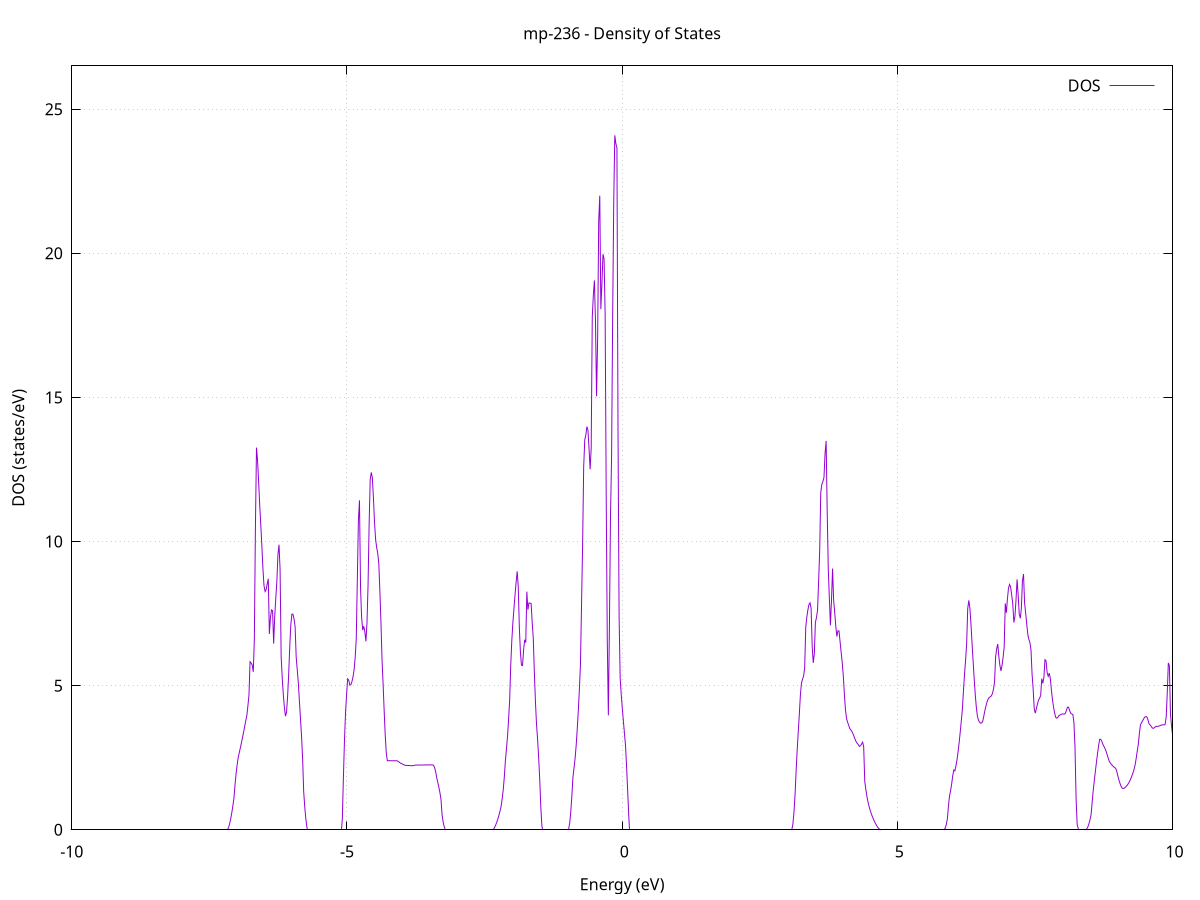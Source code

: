 set title 'mp-236 - Density of States'
set xlabel 'Energy (eV)'
set ylabel 'DOS (states/eV)'
set grid
set xrange [-10:10]
set yrange [0:26.503]
set xzeroaxis lt -1
set terminal png size 800,600
set output 'mp-236_dos_gnuplot.png'
plot '-' using 1:2 with lines title 'DOS'
-21.477600 0.000000
-21.458100 0.000000
-21.438600 0.000000
-21.419100 0.000000
-21.399600 0.000000
-21.380200 0.000000
-21.360700 0.000000
-21.341200 0.000000
-21.321700 0.000000
-21.302200 0.000000
-21.282700 0.000000
-21.263200 0.000000
-21.243700 0.000000
-21.224200 0.000000
-21.204700 0.000000
-21.185200 0.000000
-21.165700 0.000000
-21.146200 0.000000
-21.126800 0.000000
-21.107300 0.000000
-21.087800 0.000000
-21.068300 0.000000
-21.048800 0.000000
-21.029300 0.000000
-21.009800 0.000000
-20.990300 0.000000
-20.970800 0.000000
-20.951300 0.000000
-20.931800 0.000000
-20.912300 0.000000
-20.892800 0.000000
-20.873400 0.000000
-20.853900 0.000000
-20.834400 0.000000
-20.814900 0.000000
-20.795400 0.000000
-20.775900 0.000000
-20.756400 0.000000
-20.736900 0.000000
-20.717400 0.000000
-20.697900 0.000000
-20.678400 0.000000
-20.658900 0.000000
-20.639400 0.000000
-20.620000 0.000000
-20.600500 0.000000
-20.581000 0.000000
-20.561500 0.000000
-20.542000 0.000000
-20.522500 0.000000
-20.503000 0.000000
-20.483500 0.000000
-20.464000 0.000000
-20.444500 0.000000
-20.425000 0.000000
-20.405500 0.000000
-20.386100 0.000000
-20.366600 0.000000
-20.347100 0.000000
-20.327600 0.000000
-20.308100 0.000000
-20.288600 0.000000
-20.269100 0.000000
-20.249600 0.000000
-20.230100 0.000000
-20.210600 0.000000
-20.191100 0.000000
-20.171600 0.000000
-20.152100 0.000000
-20.132700 0.000000
-20.113200 0.000000
-20.093700 0.000000
-20.074200 0.000000
-20.054700 0.000000
-20.035200 0.000000
-20.015700 0.000000
-19.996200 0.000000
-19.976700 0.000000
-19.957200 0.000000
-19.937700 0.000000
-19.918200 0.000000
-19.898700 0.000000
-19.879300 0.000000
-19.859800 0.000000
-19.840300 0.000000
-19.820800 0.000000
-19.801300 0.000000
-19.781800 0.000000
-19.762300 0.000000
-19.742800 0.000000
-19.723300 0.000000
-19.703800 0.070000
-19.684300 7.954600
-19.664800 21.943300
-19.645300 33.455300
-19.625900 23.718700
-19.606400 18.297500
-19.586900 18.702100
-19.567400 23.231500
-19.547900 34.553300
-19.528400 23.690700
-19.508900 0.000000
-19.489400 0.000000
-19.469900 0.000000
-19.450400 0.000000
-19.430900 0.000000
-19.411400 0.000000
-19.391900 0.000000
-19.372500 0.000000
-19.353000 0.000000
-19.333500 0.000000
-19.314000 0.000000
-19.294500 0.000000
-19.275000 0.000000
-19.255500 0.000000
-19.236000 0.000000
-19.216500 0.000000
-19.197000 0.000000
-19.177500 0.000000
-19.158000 0.000000
-19.138500 0.000000
-19.119100 0.000000
-19.099600 0.000000
-19.080100 0.000000
-19.060600 0.000000
-19.041100 0.000000
-19.021600 0.000000
-19.002100 0.000000
-18.982600 0.000000
-18.963100 0.000000
-18.943600 0.000000
-18.924100 0.000000
-18.904600 0.000000
-18.885100 0.000000
-18.865700 0.000000
-18.846200 0.000000
-18.826700 0.000000
-18.807200 0.000000
-18.787700 0.000000
-18.768200 0.000000
-18.748700 0.000000
-18.729200 0.000000
-18.709700 0.000000
-18.690200 0.000000
-18.670700 0.000000
-18.651200 0.000000
-18.631700 0.000000
-18.612300 0.000000
-18.592800 0.000000
-18.573300 0.000000
-18.553800 0.000000
-18.534300 0.000000
-18.514800 0.000000
-18.495300 0.000000
-18.475800 0.000000
-18.456300 0.000000
-18.436800 0.000000
-18.417300 0.000000
-18.397800 0.000000
-18.378400 0.000000
-18.358900 0.000000
-18.339400 0.000000
-18.319900 0.000000
-18.300400 0.000000
-18.280900 0.000000
-18.261400 0.000000
-18.241900 0.000000
-18.222400 0.000000
-18.202900 0.000000
-18.183400 0.000000
-18.163900 0.000000
-18.144400 0.000000
-18.125000 0.000000
-18.105500 0.000000
-18.086000 0.000000
-18.066500 0.000000
-18.047000 0.000000
-18.027500 0.000000
-18.008000 0.000000
-17.988500 0.000000
-17.969000 0.000000
-17.949500 0.000000
-17.930000 0.000000
-17.910500 0.000000
-17.891000 0.000000
-17.871600 0.000000
-17.852100 0.000000
-17.832600 0.000000
-17.813100 0.000000
-17.793600 0.000000
-17.774100 0.000000
-17.754600 0.000000
-17.735100 0.000000
-17.715600 0.000000
-17.696100 0.000000
-17.676600 0.000000
-17.657100 0.000000
-17.637600 0.000000
-17.618200 0.000000
-17.598700 0.000000
-17.579200 0.000000
-17.559700 0.000000
-17.540200 0.000000
-17.520700 0.000000
-17.501200 0.000000
-17.481700 0.000000
-17.462200 0.000000
-17.442700 0.000000
-17.423200 0.000000
-17.403700 0.000000
-17.384200 0.000000
-17.364800 0.000000
-17.345300 0.000000
-17.325800 0.000000
-17.306300 0.000000
-17.286800 0.000000
-17.267300 0.000000
-17.247800 0.000000
-17.228300 0.000000
-17.208800 0.000000
-17.189300 0.000000
-17.169800 0.000000
-17.150300 0.000000
-17.130800 0.000000
-17.111400 0.000000
-17.091900 0.000000
-17.072400 0.000000
-17.052900 0.000000
-17.033400 0.000000
-17.013900 0.000000
-16.994400 0.000000
-16.974900 0.000000
-16.955400 0.000000
-16.935900 0.000000
-16.916400 0.000000
-16.896900 0.000000
-16.877400 0.000000
-16.858000 0.000000
-16.838500 0.000000
-16.819000 0.000000
-16.799500 0.000000
-16.780000 0.000000
-16.760500 0.000000
-16.741000 0.000000
-16.721500 0.000000
-16.702000 0.000000
-16.682500 0.000000
-16.663000 0.000000
-16.643500 0.000000
-16.624000 0.000000
-16.604600 0.000000
-16.585100 0.000000
-16.565600 0.000000
-16.546100 0.000000
-16.526600 0.000000
-16.507100 0.000000
-16.487600 0.000000
-16.468100 0.000000
-16.448600 0.000000
-16.429100 0.000000
-16.409600 0.000000
-16.390100 0.000000
-16.370600 0.000000
-16.351200 0.000000
-16.331700 0.000000
-16.312200 0.000000
-16.292700 0.000000
-16.273200 0.000000
-16.253700 0.000000
-16.234200 0.000000
-16.214700 0.000000
-16.195200 0.000000
-16.175700 0.000000
-16.156200 0.000000
-16.136700 0.000000
-16.117300 0.000000
-16.097800 0.000000
-16.078300 0.000000
-16.058800 0.000000
-16.039300 0.000000
-16.019800 0.000000
-16.000300 0.000000
-15.980800 0.000000
-15.961300 0.000000
-15.941800 0.000000
-15.922300 0.000000
-15.902800 0.000000
-15.883300 0.000000
-15.863900 0.000000
-15.844400 0.000000
-15.824900 0.000000
-15.805400 0.000000
-15.785900 0.000000
-15.766400 0.000000
-15.746900 0.000000
-15.727400 0.000000
-15.707900 0.000000
-15.688400 0.000000
-15.668900 0.000000
-15.649400 0.000000
-15.629900 0.000000
-15.610500 0.000000
-15.591000 0.000000
-15.571500 0.000000
-15.552000 0.000000
-15.532500 0.000000
-15.513000 0.000000
-15.493500 0.000000
-15.474000 0.000000
-15.454500 0.000000
-15.435000 0.000000
-15.415500 0.000000
-15.396000 0.000000
-15.376500 0.000000
-15.357100 0.000000
-15.337600 0.000000
-15.318100 0.000000
-15.298600 0.000000
-15.279100 0.000000
-15.259600 0.000000
-15.240100 0.000000
-15.220600 0.000000
-15.201100 0.000000
-15.181600 0.000000
-15.162100 0.000000
-15.142600 0.000000
-15.123100 0.000000
-15.103700 0.000000
-15.084200 0.000000
-15.064700 0.000000
-15.045200 0.000000
-15.025700 0.000000
-15.006200 0.000000
-14.986700 0.000000
-14.967200 0.000000
-14.947700 0.000000
-14.928200 0.000000
-14.908700 0.000000
-14.889200 0.000000
-14.869700 0.000000
-14.850300 0.000000
-14.830800 0.000000
-14.811300 0.000000
-14.791800 0.000000
-14.772300 0.000000
-14.752800 0.000000
-14.733300 0.000000
-14.713800 0.000000
-14.694300 0.000000
-14.674800 0.000000
-14.655300 0.000000
-14.635800 0.000000
-14.616300 0.000000
-14.596900 0.000000
-14.577400 0.000000
-14.557900 0.000000
-14.538400 0.000000
-14.518900 0.000000
-14.499400 0.000000
-14.479900 0.000000
-14.460400 1.976500
-14.440900 7.281000
-14.421400 11.596800
-14.401900 11.595900
-14.382400 11.595100
-14.362900 11.594300
-14.343500 10.378300
-14.324000 8.141100
-14.304500 6.183100
-14.285000 6.182800
-14.265500 6.182500
-14.246000 6.182200
-14.226500 6.181800
-14.207000 6.181500
-14.187500 6.181200
-14.168000 6.180900
-14.148500 6.290100
-14.129000 8.190800
-14.109500 10.125100
-14.090100 13.696800
-14.070600 13.689700
-14.051100 13.157300
-14.031600 9.575000
-14.012100 6.149900
-13.992600 0.581700
-13.973100 0.000000
-13.953600 0.000000
-13.934100 0.000000
-13.914600 0.000000
-13.895100 0.000000
-13.875600 0.000000
-13.856200 0.000000
-13.836700 0.000000
-13.817200 0.000000
-13.797700 0.000000
-13.778200 0.000000
-13.758700 0.000000
-13.739200 0.000000
-13.719700 0.000000
-13.700200 0.000000
-13.680700 0.000000
-13.661200 0.000000
-13.641700 0.000000
-13.622200 0.000000
-13.602800 0.000000
-13.583300 0.000000
-13.563800 0.000000
-13.544300 0.000000
-13.524800 0.000000
-13.505300 0.000000
-13.485800 0.000000
-13.466300 0.000000
-13.446800 0.000000
-13.427300 0.000000
-13.407800 0.000000
-13.388300 0.000000
-13.368800 0.000000
-13.349400 0.000000
-13.329900 0.000000
-13.310400 0.000000
-13.290900 0.000000
-13.271400 0.000000
-13.251900 0.000000
-13.232400 0.000000
-13.212900 0.000000
-13.193400 0.000000
-13.173900 0.000000
-13.154400 0.000000
-13.134900 0.000000
-13.115400 0.000000
-13.096000 0.000000
-13.076500 0.000000
-13.057000 0.000000
-13.037500 0.000000
-13.018000 0.000000
-12.998500 0.000000
-12.979000 0.000000
-12.959500 0.000000
-12.940000 0.000000
-12.920500 0.000000
-12.901000 0.000000
-12.881500 0.000000
-12.862000 0.000000
-12.842600 0.000000
-12.823100 0.000000
-12.803600 0.000000
-12.784100 0.000000
-12.764600 0.000000
-12.745100 0.000000
-12.725600 0.000000
-12.706100 0.000000
-12.686600 0.000000
-12.667100 0.000000
-12.647600 0.000000
-12.628100 0.000000
-12.608600 0.000000
-12.589200 0.000000
-12.569700 0.000000
-12.550200 0.000000
-12.530700 0.000000
-12.511200 0.000000
-12.491700 0.000000
-12.472200 0.000000
-12.452700 0.000000
-12.433200 1.960200
-12.413700 42.867200
-12.394200 30.271400
-12.374700 22.047600
-12.355200 17.609200
-12.335800 16.342500
-12.316300 16.402800
-12.296800 16.365600
-12.277300 15.547800
-12.257800 10.901000
-12.238300 8.670200
-12.218800 6.647600
-12.199300 4.532900
-12.179800 1.875300
-12.160300 0.496900
-12.140800 0.000000
-12.121300 0.000000
-12.101800 0.000000
-12.082400 0.000000
-12.062900 0.000000
-12.043400 0.000000
-12.023900 0.000000
-12.004400 0.000000
-11.984900 0.000000
-11.965400 0.000000
-11.945900 0.000000
-11.926400 0.000000
-11.906900 0.000000
-11.887400 0.000000
-11.867900 0.000000
-11.848400 0.000000
-11.829000 0.000000
-11.809500 0.000000
-11.790000 0.000000
-11.770500 0.000000
-11.751000 0.000000
-11.731500 0.000000
-11.712000 0.000000
-11.692500 0.000000
-11.673000 0.000000
-11.653500 0.000000
-11.634000 0.000000
-11.614500 0.000000
-11.595100 0.000000
-11.575600 0.000000
-11.556100 0.000000
-11.536600 0.000000
-11.517100 0.000000
-11.497600 0.000000
-11.478100 0.000000
-11.458600 0.000000
-11.439100 0.000000
-11.419600 0.000000
-11.400100 0.000000
-11.380600 0.000000
-11.361100 0.000000
-11.341700 0.000000
-11.322200 0.000000
-11.302700 0.000000
-11.283200 0.000000
-11.263700 0.000000
-11.244200 0.000000
-11.224700 0.000000
-11.205200 0.000000
-11.185700 0.000000
-11.166200 0.000000
-11.146700 0.000000
-11.127200 0.000000
-11.107700 0.000000
-11.088300 0.000000
-11.068800 0.000000
-11.049300 0.000000
-11.029800 0.000000
-11.010300 0.000000
-10.990800 0.000000
-10.971300 0.000000
-10.951800 0.000000
-10.932300 0.000000
-10.912800 0.000000
-10.893300 0.000000
-10.873800 0.000000
-10.854300 0.000000
-10.834900 0.000000
-10.815400 0.000000
-10.795900 0.000000
-10.776400 0.000000
-10.756900 0.000000
-10.737400 0.000000
-10.717900 0.000000
-10.698400 0.000000
-10.678900 0.000000
-10.659400 0.000000
-10.639900 0.000000
-10.620400 0.000000
-10.600900 0.000000
-10.581500 0.000000
-10.562000 0.000000
-10.542500 0.000000
-10.523000 0.000000
-10.503500 0.000000
-10.484000 0.000000
-10.464500 0.000000
-10.445000 0.000000
-10.425500 0.000000
-10.406000 0.000000
-10.386500 0.000000
-10.367000 0.000000
-10.347500 0.000000
-10.328100 0.000000
-10.308600 0.000000
-10.289100 0.000000
-10.269600 0.000000
-10.250100 0.000000
-10.230600 0.000000
-10.211100 0.000000
-10.191600 0.000000
-10.172100 0.000000
-10.152600 0.000000
-10.133100 0.000000
-10.113600 0.000000
-10.094100 0.000000
-10.074700 0.000000
-10.055200 0.000000
-10.035700 0.000000
-10.016200 0.000000
-9.996700 0.000000
-9.977200 0.000000
-9.957700 0.000000
-9.938200 0.000000
-9.918700 0.000000
-9.899200 0.000000
-9.879700 0.000000
-9.860200 0.000000
-9.840700 0.000000
-9.821300 0.000000
-9.801800 0.000000
-9.782300 0.000000
-9.762800 0.000000
-9.743300 0.000000
-9.723800 0.000000
-9.704300 0.000000
-9.684800 0.000000
-9.665300 0.000000
-9.645800 0.000000
-9.626300 0.000000
-9.606800 0.000000
-9.587400 0.000000
-9.567900 0.000000
-9.548400 0.000000
-9.528900 0.000000
-9.509400 0.000000
-9.489900 0.000000
-9.470400 0.000000
-9.450900 0.000000
-9.431400 0.000000
-9.411900 0.000000
-9.392400 0.000000
-9.372900 0.000000
-9.353400 0.000000
-9.334000 0.000000
-9.314500 0.000000
-9.295000 0.000000
-9.275500 0.000000
-9.256000 0.000000
-9.236500 0.000000
-9.217000 0.000000
-9.197500 0.000000
-9.178000 0.000000
-9.158500 0.000000
-9.139000 0.000000
-9.119500 0.000000
-9.100000 0.000000
-9.080600 0.000000
-9.061100 0.000000
-9.041600 0.000000
-9.022100 0.000000
-9.002600 0.000000
-8.983100 0.000000
-8.963600 0.000000
-8.944100 0.000000
-8.924600 0.000000
-8.905100 0.000000
-8.885600 0.000000
-8.866100 0.000000
-8.846600 0.000000
-8.827200 0.000000
-8.807700 0.000000
-8.788200 0.000000
-8.768700 0.000000
-8.749200 0.000000
-8.729700 0.000000
-8.710200 0.000000
-8.690700 0.000000
-8.671200 0.000000
-8.651700 0.000000
-8.632200 0.000000
-8.612700 0.000000
-8.593200 0.000000
-8.573800 0.000000
-8.554300 0.000000
-8.534800 0.000000
-8.515300 0.000000
-8.495800 0.000000
-8.476300 0.000000
-8.456800 0.000000
-8.437300 0.000000
-8.417800 0.000000
-8.398300 0.000000
-8.378800 0.000000
-8.359300 0.000000
-8.339800 0.000000
-8.320400 0.000000
-8.300900 0.000000
-8.281400 0.000000
-8.261900 0.000000
-8.242400 0.000000
-8.222900 0.000000
-8.203400 0.000000
-8.183900 0.000000
-8.164400 0.000000
-8.144900 0.000000
-8.125400 0.000000
-8.105900 0.000000
-8.086400 0.000000
-8.067000 0.000000
-8.047500 0.000000
-8.028000 0.000000
-8.008500 0.000000
-7.989000 0.000000
-7.969500 0.000000
-7.950000 0.000000
-7.930500 0.000000
-7.911000 0.000000
-7.891500 0.000000
-7.872000 0.000000
-7.852500 0.000000
-7.833000 0.000000
-7.813600 0.000000
-7.794100 0.000000
-7.774600 0.000000
-7.755100 0.000000
-7.735600 0.000000
-7.716100 0.000000
-7.696600 0.000000
-7.677100 0.000000
-7.657600 0.000000
-7.638100 0.000000
-7.618600 0.000000
-7.599100 0.000000
-7.579600 0.000000
-7.560200 0.000000
-7.540700 0.000000
-7.521200 0.000000
-7.501700 0.000000
-7.482200 0.000000
-7.462700 0.000000
-7.443200 0.000000
-7.423700 0.000000
-7.404200 0.000000
-7.384700 0.000000
-7.365200 0.000000
-7.345700 0.000000
-7.326300 0.000000
-7.306800 0.000000
-7.287300 0.000000
-7.267800 0.000000
-7.248300 0.000000
-7.228800 0.000000
-7.209300 0.000000
-7.189800 0.000000
-7.170300 0.009200
-7.150800 0.079800
-7.131300 0.216000
-7.111800 0.389700
-7.092300 0.595700
-7.072900 0.834100
-7.053400 1.104700
-7.033900 1.565600
-7.014400 1.962000
-6.994900 2.263400
-6.975400 2.511400
-6.955900 2.685600
-6.936400 2.849200
-6.916900 3.021800
-6.897400 3.205100
-6.877900 3.390300
-6.858400 3.585700
-6.838900 3.786200
-6.819500 3.962700
-6.800000 4.301300
-6.780500 4.676300
-6.761000 5.830600
-6.741500 5.784900
-6.722000 5.717600
-6.702500 5.478900
-6.683000 6.595500
-6.663500 10.475200
-6.644000 13.259500
-6.624500 12.806800
-6.605000 12.075900
-6.585500 11.260300
-6.566100 10.581300
-6.546600 9.857100
-6.527100 9.060600
-6.507600 8.474300
-6.488100 8.268000
-6.468600 8.331700
-6.449100 8.535400
-6.429600 8.706200
-6.410100 6.795400
-6.390600 7.362300
-6.371100 7.628600
-6.351600 7.600600
-6.332100 6.460900
-6.312700 7.411400
-6.293200 8.042700
-6.273700 8.634100
-6.254200 9.556900
-6.234700 9.889800
-6.215200 9.019900
-6.195700 5.986800
-6.176200 5.273600
-6.156700 4.692500
-6.137200 4.246900
-6.117700 3.940400
-6.098200 4.075300
-6.078700 4.622000
-6.059300 5.391600
-6.039800 6.340800
-6.020300 7.120000
-6.000800 7.482200
-5.981300 7.481100
-5.961800 7.317500
-5.942300 7.041500
-5.922800 5.996400
-5.903300 5.548300
-5.883800 5.104000
-5.864300 4.465600
-5.844800 3.852500
-5.825300 3.247000
-5.805900 2.466000
-5.786400 1.323300
-5.766900 0.791500
-5.747400 0.377000
-5.727900 0.084000
-5.708400 0.000000
-5.688900 0.000000
-5.669400 0.000000
-5.649900 0.000000
-5.630400 0.000000
-5.610900 0.000000
-5.591400 0.000000
-5.571900 0.000000
-5.552500 0.000000
-5.533000 0.000000
-5.513500 0.000000
-5.494000 0.000000
-5.474500 0.000000
-5.455000 0.000000
-5.435500 0.000000
-5.416000 0.000000
-5.396500 0.000000
-5.377000 0.000000
-5.357500 0.000000
-5.338000 0.000000
-5.318500 0.000000
-5.299100 0.000000
-5.279600 0.000000
-5.260100 0.000000
-5.240600 0.000000
-5.221100 0.000000
-5.201600 0.000000
-5.182100 0.000000
-5.162600 0.000000
-5.143100 0.000000
-5.123600 0.000000
-5.104100 0.000000
-5.084600 0.366000
-5.065200 1.787700
-5.045700 3.068100
-5.026200 4.062800
-5.006700 4.693900
-4.987200 5.237400
-4.967700 5.190800
-4.948200 5.020500
-4.928700 5.039500
-4.909200 5.144300
-4.889700 5.310400
-4.870200 5.551700
-4.850700 5.981100
-4.831200 6.627100
-4.811800 8.674900
-4.792300 10.727600
-4.772800 11.429200
-4.753300 8.382100
-4.733800 7.371900
-4.714300 6.931200
-4.694800 7.062600
-4.675300 6.867300
-4.655800 6.536000
-4.636300 7.185200
-4.616800 8.491400
-4.597300 10.610600
-4.577800 12.147900
-4.558400 12.399200
-4.538900 12.213600
-4.519400 11.537100
-4.499900 10.685400
-4.480400 10.087000
-4.460900 9.798700
-4.441400 9.597400
-4.421900 9.252800
-4.402400 8.284500
-4.382900 7.226600
-4.363400 5.930400
-4.343900 5.074700
-4.324400 4.138400
-4.305000 3.295200
-4.285500 2.655300
-4.266000 2.396200
-4.246500 2.396000
-4.227000 2.395700
-4.207500 2.395500
-4.188000 2.395300
-4.168500 2.395000
-4.149000 2.394800
-4.129500 2.394600
-4.110000 2.394400
-4.090500 2.393500
-4.071000 2.375200
-4.051600 2.347300
-4.032100 2.317800
-4.012600 2.299200
-3.993100 2.281300
-3.973600 2.262800
-3.954100 2.244500
-3.934600 2.232200
-3.915100 2.232900
-3.895600 2.233100
-3.876100 2.229900
-3.856600 2.227400
-3.837100 2.223800
-3.817600 2.221600
-3.798200 2.223100
-3.778700 2.234800
-3.759200 2.244000
-3.739700 2.244600
-3.720200 2.245100
-3.700700 2.245700
-3.681200 2.246200
-3.661700 2.246800
-3.642200 2.247300
-3.622700 2.247900
-3.603200 2.248400
-3.583700 2.249000
-3.564200 2.249600
-3.544800 2.250100
-3.525300 2.250700
-3.505800 2.251200
-3.486300 2.251800
-3.466800 2.252400
-3.447300 2.252900
-3.427800 2.236800
-3.408300 2.162200
-3.388800 2.017600
-3.369300 1.806000
-3.349800 1.645600
-3.330300 1.477300
-3.310800 1.287300
-3.291400 1.054500
-3.271900 0.519000
-3.252400 0.266500
-3.232900 0.101500
-3.213400 0.005800
-3.193900 0.000000
-3.174400 0.000000
-3.154900 0.000000
-3.135400 0.000000
-3.115900 0.000000
-3.096400 0.000000
-3.076900 0.000000
-3.057400 0.000000
-3.038000 0.000000
-3.018500 0.000000
-2.999000 0.000000
-2.979500 0.000000
-2.960000 0.000000
-2.940500 0.000000
-2.921000 0.000000
-2.901500 0.000000
-2.882000 0.000000
-2.862500 0.000000
-2.843000 0.000000
-2.823500 0.000000
-2.804100 0.000000
-2.784600 0.000000
-2.765100 0.000000
-2.745600 0.000000
-2.726100 0.000000
-2.706600 0.000000
-2.687100 0.000000
-2.667600 0.000000
-2.648100 0.000000
-2.628600 0.000000
-2.609100 0.000000
-2.589600 0.000000
-2.570100 0.000000
-2.550700 0.000000
-2.531200 0.000000
-2.511700 0.000000
-2.492200 0.000000
-2.472700 0.000000
-2.453200 0.000000
-2.433700 0.000000
-2.414200 0.000000
-2.394700 0.000000
-2.375200 0.000000
-2.355700 0.000000
-2.336200 0.021500
-2.316700 0.085200
-2.297300 0.167500
-2.277800 0.264400
-2.258300 0.376100
-2.238800 0.502500
-2.219300 0.643600
-2.199800 0.811100
-2.180300 1.070900
-2.160800 1.383000
-2.141300 1.823000
-2.121800 2.385700
-2.102300 2.805000
-2.082800 3.246200
-2.063300 3.832600
-2.043900 4.497400
-2.024400 5.710200
-2.004900 6.560700
-1.985400 7.184300
-1.965900 7.676800
-1.946400 8.145600
-1.926900 8.574200
-1.907400 8.965500
-1.887900 8.447600
-1.868400 7.040800
-1.848900 6.170700
-1.829400 5.713500
-1.809900 5.697400
-1.790500 6.244300
-1.771000 6.592600
-1.751500 6.494300
-1.732000 8.263300
-1.712500 7.633700
-1.693000 7.871600
-1.673500 7.857400
-1.654000 7.853500
-1.634500 7.199900
-1.615000 6.657900
-1.595500 5.472000
-1.576000 4.469100
-1.556500 3.680000
-1.537100 3.159600
-1.517600 2.534000
-1.498100 1.776500
-1.478600 0.820600
-1.459100 0.153800
-1.439600 0.000000
-1.420100 0.000000
-1.400600 0.000000
-1.381100 0.000000
-1.361600 0.000000
-1.342100 0.000000
-1.322600 0.000000
-1.303100 0.000000
-1.283700 0.000000
-1.264200 0.000000
-1.244700 0.000000
-1.225200 0.000000
-1.205700 0.000000
-1.186200 0.000000
-1.166700 0.000000
-1.147200 0.000000
-1.127700 0.000000
-1.108200 0.000000
-1.088700 0.000000
-1.069200 0.000000
-1.049700 0.000000
-1.030300 0.000000
-1.010800 0.000000
-0.991300 0.000000
-0.971800 0.000000
-0.952300 0.240300
-0.932800 0.641400
-0.913300 1.181100
-0.893800 1.828900
-0.874300 2.148500
-0.854800 2.476600
-0.835300 2.929000
-0.815800 3.494900
-0.796300 4.134100
-0.776900 4.880900
-0.757400 5.748700
-0.737900 7.801200
-0.718400 9.880900
-0.698900 12.584600
-0.679400 13.527000
-0.659900 13.695100
-0.640400 13.987400
-0.620900 13.860100
-0.601400 13.208100
-0.581900 12.505300
-0.562400 13.238900
-0.543000 17.788200
-0.523500 18.529800
-0.504000 19.062400
-0.484500 17.636900
-0.465000 15.039500
-0.445500 17.015100
-0.426000 21.111000
-0.406500 21.998400
-0.387000 18.062400
-0.367500 18.956300
-0.348000 19.969300
-0.328500 19.804000
-0.309000 17.904500
-0.289600 11.589100
-0.270100 6.579300
-0.250600 3.967700
-0.231100 7.101500
-0.211600 10.876300
-0.192100 12.920500
-0.172600 17.751600
-0.153100 21.731000
-0.133600 24.093300
-0.114100 23.810200
-0.094600 23.656400
-0.075100 13.842300
-0.055600 7.439100
-0.036200 5.274800
-0.016700 4.690200
0.002800 4.207700
0.022300 3.778300
0.041800 3.348600
0.061300 2.918700
0.080800 2.182400
0.100300 1.345100
0.119800 0.507000
0.139300 0.000000
0.158800 0.000000
0.178300 0.000000
0.197800 0.000000
0.217200 0.000000
0.236700 0.000000
0.256200 0.000000
0.275700 0.000000
0.295200 0.000000
0.314700 0.000000
0.334200 0.000000
0.353700 0.000000
0.373200 0.000000
0.392700 0.000000
0.412200 0.000000
0.431700 0.000000
0.451200 0.000000
0.470600 0.000000
0.490100 0.000000
0.509600 0.000000
0.529100 0.000000
0.548600 0.000000
0.568100 0.000000
0.587600 0.000000
0.607100 0.000000
0.626600 0.000000
0.646100 0.000000
0.665600 0.000000
0.685100 0.000000
0.704600 0.000000
0.724000 0.000000
0.743500 0.000000
0.763000 0.000000
0.782500 0.000000
0.802000 0.000000
0.821500 0.000000
0.841000 0.000000
0.860500 0.000000
0.880000 0.000000
0.899500 0.000000
0.919000 0.000000
0.938500 0.000000
0.958000 0.000000
0.977400 0.000000
0.996900 0.000000
1.016400 0.000000
1.035900 0.000000
1.055400 0.000000
1.074900 0.000000
1.094400 0.000000
1.113900 0.000000
1.133400 0.000000
1.152900 0.000000
1.172400 0.000000
1.191900 0.000000
1.211400 0.000000
1.230800 0.000000
1.250300 0.000000
1.269800 0.000000
1.289300 0.000000
1.308800 0.000000
1.328300 0.000000
1.347800 0.000000
1.367300 0.000000
1.386800 0.000000
1.406300 0.000000
1.425800 0.000000
1.445300 0.000000
1.464700 0.000000
1.484200 0.000000
1.503700 0.000000
1.523200 0.000000
1.542700 0.000000
1.562200 0.000000
1.581700 0.000000
1.601200 0.000000
1.620700 0.000000
1.640200 0.000000
1.659700 0.000000
1.679200 0.000000
1.698700 0.000000
1.718100 0.000000
1.737600 0.000000
1.757100 0.000000
1.776600 0.000000
1.796100 0.000000
1.815600 0.000000
1.835100 0.000000
1.854600 0.000000
1.874100 0.000000
1.893600 0.000000
1.913100 0.000000
1.932600 0.000000
1.952100 0.000000
1.971500 0.000000
1.991000 0.000000
2.010500 0.000000
2.030000 0.000000
2.049500 0.000000
2.069000 0.000000
2.088500 0.000000
2.108000 0.000000
2.127500 0.000000
2.147000 0.000000
2.166500 0.000000
2.186000 0.000000
2.205500 0.000000
2.224900 0.000000
2.244400 0.000000
2.263900 0.000000
2.283400 0.000000
2.302900 0.000000
2.322400 0.000000
2.341900 0.000000
2.361400 0.000000
2.380900 0.000000
2.400400 0.000000
2.419900 0.000000
2.439400 0.000000
2.458900 0.000000
2.478300 0.000000
2.497800 0.000000
2.517300 0.000000
2.536800 0.000000
2.556300 0.000000
2.575800 0.000000
2.595300 0.000000
2.614800 0.000000
2.634300 0.000000
2.653800 0.000000
2.673300 0.000000
2.692800 0.000000
2.712300 0.000000
2.731700 0.000000
2.751200 0.000000
2.770700 0.000000
2.790200 0.000000
2.809700 0.000000
2.829200 0.000000
2.848700 0.000000
2.868200 0.000000
2.887700 0.000000
2.907200 0.000000
2.926700 0.000000
2.946200 0.000000
2.965700 0.000000
2.985100 0.000000
3.004600 0.000000
3.024100 0.000000
3.043600 0.000000
3.063100 0.000000
3.082600 0.004000
3.102100 0.186900
3.121600 0.601000
3.141100 1.189600
3.160600 2.016300
3.180100 2.748900
3.199600 3.390000
3.219100 3.999400
3.238500 4.670100
3.258000 5.086200
3.277500 5.222600
3.297000 5.332600
3.316500 5.612400
3.336000 7.017100
3.355500 7.384100
3.375000 7.628300
3.394500 7.818900
3.414000 7.873000
3.433500 7.682000
3.453000 6.370500
3.472500 5.790300
3.491900 6.107100
3.511400 7.192600
3.530900 7.360000
3.550400 7.613600
3.569900 8.617800
3.589400 9.679600
3.608900 11.706900
3.628400 11.983700
3.647900 12.084600
3.667400 12.223500
3.686900 13.051300
3.706400 13.489800
3.725800 11.044300
3.745300 9.066300
3.764800 8.045900
3.784300 7.092200
3.803800 7.956500
3.823300 9.063700
3.842800 7.968000
3.862300 7.542200
3.881800 7.071200
3.901300 6.704700
3.920800 6.904800
3.940300 6.897500
3.959800 6.529700
3.979200 6.163200
3.998700 5.806400
4.018200 5.349000
4.037700 4.714000
4.057200 4.178500
4.076700 3.871900
4.096200 3.735200
4.115700 3.629200
4.135200 3.517900
4.154700 3.462400
4.174200 3.411700
4.193700 3.333400
4.213200 3.241300
4.232600 3.138600
4.252100 3.055300
4.271600 2.998900
4.291100 2.956500
4.310600 2.891200
4.330100 2.914200
4.349600 2.969800
4.369100 3.040900
4.388600 2.893700
4.408100 1.684700
4.427600 1.398700
4.447100 1.164000
4.466600 0.970000
4.486000 0.812000
4.505500 0.683100
4.525000 0.569500
4.544500 0.466900
4.564000 0.373500
4.583500 0.289400
4.603000 0.214500
4.622500 0.148700
4.642000 0.092200
4.661500 0.045400
4.681000 0.014300
4.700500 0.000700
4.720000 0.000000
4.739400 0.000000
4.758900 0.000000
4.778400 0.000000
4.797900 0.000000
4.817400 0.000000
4.836900 0.000000
4.856400 0.000000
4.875900 0.000000
4.895400 0.000000
4.914900 0.000000
4.934400 0.000000
4.953900 0.000000
4.973400 0.000000
4.992800 0.000000
5.012300 0.000000
5.031800 0.000000
5.051300 0.000000
5.070800 0.000000
5.090300 0.000000
5.109800 0.000000
5.129300 0.000000
5.148800 0.000000
5.168300 0.000000
5.187800 0.000000
5.207300 0.000000
5.226800 0.000000
5.246200 0.000000
5.265700 0.000000
5.285200 0.000000
5.304700 0.000000
5.324200 0.000000
5.343700 0.000000
5.363200 0.000000
5.382700 0.000000
5.402200 0.000000
5.421700 0.000000
5.441200 0.000000
5.460700 0.000000
5.480200 0.000000
5.499600 0.000000
5.519100 0.000000
5.538600 0.000000
5.558100 0.000000
5.577600 0.000000
5.597100 0.000000
5.616600 0.000000
5.636100 0.000000
5.655600 0.000000
5.675100 0.000000
5.694600 0.000000
5.714100 0.000000
5.733600 0.000000
5.753000 0.000000
5.772500 0.000000
5.792000 0.000000
5.811500 0.000000
5.831000 0.000000
5.850500 0.003200
5.870000 0.057800
5.889500 0.180100
5.909000 0.370100
5.928500 0.814700
5.948000 1.172900
5.967500 1.353700
5.986900 1.584400
6.006400 1.864900
6.025900 2.076600
6.045400 2.043400
6.064900 2.213500
6.084400 2.426300
6.103900 2.709700
6.123400 3.026600
6.142900 3.388500
6.162400 3.776400
6.181900 4.175800
6.201400 4.811200
6.220900 5.387000
6.240300 5.879700
6.259800 6.464300
6.279300 7.673800
6.298800 7.958600
6.318300 7.690400
6.337800 7.150400
6.357300 6.484200
6.376800 5.872400
6.396300 5.246300
6.415800 4.695600
6.435300 4.255600
6.454800 3.947300
6.474300 3.802200
6.493700 3.732500
6.513200 3.697600
6.532700 3.707000
6.552200 3.769800
6.571700 3.946500
6.591200 4.136000
6.610700 4.300300
6.630200 4.435500
6.649700 4.531500
6.669200 4.589800
6.688700 4.614800
6.708200 4.643100
6.727700 4.725300
6.747100 4.876200
6.766600 5.129000
6.786100 6.001700
6.805600 6.282400
6.825100 6.443200
6.844600 6.008500
6.864100 5.697500
6.883600 5.510900
6.903100 5.712900
6.922600 5.987200
6.942100 6.361700
6.961600 7.853000
6.981100 7.528600
7.000500 8.005000
7.020000 8.381600
7.039500 8.510800
7.059000 8.418100
7.078500 8.140700
7.098000 7.831700
7.117500 7.192400
7.137000 7.397600
7.156500 7.967000
7.176000 8.687000
7.195500 8.155700
7.215000 7.486900
7.234500 7.338900
7.253900 7.690300
7.273400 8.639000
7.292900 8.872000
7.312400 7.871300
7.331900 7.523400
7.351400 7.140100
7.370900 6.780000
7.390400 6.601200
7.409900 6.491000
7.429400 6.222400
7.448900 5.381500
7.468400 4.877300
7.487900 4.186900
7.507300 4.047300
7.526800 4.205600
7.546300 4.362200
7.565800 4.497700
7.585300 4.565500
7.604800 4.660900
7.624300 5.242900
7.643800 5.081900
7.663300 5.286100
7.682800 5.902500
7.702300 5.865100
7.721800 5.457000
7.741300 5.324800
7.760700 5.434300
7.780200 5.247000
7.799700 4.846400
7.819200 4.508200
7.838700 4.251800
7.858200 4.052900
7.877700 3.899400
7.897200 3.872800
7.916700 3.901200
7.936200 3.961600
7.955700 3.983300
7.975200 4.002000
7.994700 4.015800
8.014100 4.019500
8.033600 4.012400
8.053100 4.033600
8.072600 4.141900
8.092100 4.254400
8.111600 4.249300
8.131100 4.138000
8.150600 4.041400
8.170100 4.017600
8.189600 4.000100
8.209100 3.711800
8.228600 2.867900
8.248000 1.091000
8.267500 0.185400
8.287000 0.000000
8.306500 0.000000
8.326000 0.000000
8.345500 0.000000
8.365000 0.000000
8.384500 0.000000
8.404000 0.000000
8.423500 0.003400
8.443000 0.033700
8.462500 0.101400
8.482000 0.207100
8.501400 0.349600
8.520900 0.526600
8.540400 0.957600
8.559900 1.369900
8.579400 1.709600
8.598900 2.035500
8.618400 2.347700
8.637900 2.646100
8.657400 2.918100
8.676900 3.140800
8.696400 3.136900
8.715900 3.068400
8.735400 2.963900
8.754800 2.891000
8.774300 2.813600
8.793800 2.717600
8.813300 2.604600
8.832800 2.475500
8.852300 2.372200
8.871800 2.313700
8.891300 2.266800
8.910800 2.224100
8.930300 2.185500
8.949800 2.158500
8.969300 2.127100
8.988800 2.017700
9.008200 1.858700
9.027700 1.720300
9.047200 1.602600
9.066700 1.505600
9.086200 1.444000
9.105700 1.430100
9.125200 1.447700
9.144700 1.475600
9.164200 1.513900
9.183700 1.562400
9.203200 1.621200
9.222700 1.690500
9.242200 1.770600
9.261600 1.869800
9.281100 1.970100
9.300600 2.090100
9.320100 2.244300
9.339600 2.468900
9.359100 2.729100
9.378600 2.961700
9.398100 3.339200
9.417600 3.635900
9.437100 3.719100
9.456600 3.776400
9.476100 3.851700
9.495600 3.907300
9.515000 3.928100
9.534500 3.914800
9.554000 3.816700
9.573500 3.680900
9.593000 3.638100
9.612500 3.589200
9.632000 3.533600
9.651500 3.517600
9.671000 3.542600
9.690500 3.576400
9.710000 3.587900
9.729500 3.587600
9.749000 3.594100
9.768400 3.607700
9.787900 3.626400
9.807400 3.638900
9.826900 3.641400
9.846400 3.635500
9.865900 3.655900
9.885400 3.914100
9.904900 4.745600
9.924400 5.789600
9.943900 5.683800
9.963400 4.001600
9.982900 3.586800
10.002400 3.280800
10.021800 3.038900
10.041300 2.904600
10.060800 2.869800
10.080300 2.913900
10.099800 3.025500
10.119300 3.160100
10.138800 3.255500
10.158300 3.294300
10.177800 3.393500
10.197300 3.552100
10.216800 3.797300
10.236300 4.176300
10.255700 4.744000
10.275200 5.635300
10.294700 6.153700
10.314200 6.308400
10.333700 6.394700
10.353200 5.711700
10.372700 5.012300
10.392200 4.712900
10.411700 4.655100
10.431200 4.745300
10.450700 4.841100
10.470200 4.945000
10.489700 5.081500
10.509100 5.521300
10.528600 5.768200
10.548100 5.837800
10.567600 6.496400
10.587100 6.806900
10.606600 6.416300
10.626100 6.348200
10.645600 6.417900
10.665100 6.347600
10.684600 6.085000
10.704100 5.587500
10.723600 4.706000
10.743100 3.523500
10.762500 2.707800
10.782000 1.992500
10.801500 1.445100
10.821000 1.139800
10.840500 1.073600
10.860000 1.248500
10.879500 1.586700
10.899000 2.614600
10.918500 3.901700
10.938000 5.238300
10.957500 6.440500
10.977000 8.209800
10.996500 7.902600
11.015900 6.985900
11.035400 6.554100
11.054900 6.129900
11.074400 5.691200
11.093900 5.260900
11.113400 5.024200
11.132900 4.898500
11.152400 5.071600
11.171900 5.255800
11.191400 5.365000
11.210900 5.524900
11.230400 5.711900
11.249900 5.928800
11.269300 6.169100
11.288800 6.275000
11.308300 6.345900
11.327800 6.302900
11.347300 6.159300
11.366800 5.996400
11.386300 5.814000
11.405800 5.804800
11.425300 5.596800
11.444800 5.122700
11.464300 4.840300
11.483800 4.551500
11.503300 4.282100
11.522700 4.018300
11.542200 3.756100
11.561700 3.513400
11.581200 3.293300
11.600700 3.079900
11.620200 2.801200
11.639700 2.520600
11.659200 2.273200
11.678700 2.056000
11.698200 1.968000
11.717700 2.198100
11.737200 2.300400
11.756700 2.391200
11.776100 2.474900
11.795600 2.543700
11.815100 2.583800
11.834600 2.625100
11.854100 2.704800
11.873600 2.764200
11.893100 2.866900
11.912600 2.967600
11.932100 3.046300
11.951600 3.112400
11.971100 3.167300
11.990600 3.210200
12.010100 3.267400
12.029500 3.416000
12.049000 3.599600
12.068500 3.802800
12.088000 4.024800
12.107500 4.264100
12.127000 4.510800
12.146500 4.741800
12.166000 4.958300
12.185500 5.187500
12.205000 5.437100
12.224500 5.928900
12.244000 6.135600
12.263500 5.995200
12.282900 5.815200
12.302400 5.630900
12.321900 5.455600
12.341400 5.254400
12.360900 5.047800
12.380400 4.822500
12.399900 4.646600
12.419400 4.550000
12.438900 4.482200
12.458400 4.443000
12.477900 4.440500
12.497400 4.471900
12.516800 4.530600
12.536300 4.620100
12.555800 4.663600
12.575300 4.667100
12.594800 4.713800
12.614300 4.747200
12.633800 4.712500
12.653300 5.096200
12.672800 9.673400
12.692300 8.898600
12.711800 7.433400
12.731300 6.256900
12.750800 4.693500
12.770200 4.189400
12.789700 3.986200
12.809200 3.930100
12.828700 4.000400
12.848200 4.303800
12.867700 4.519200
12.887200 4.802300
12.906700 5.143000
12.926200 5.510800
12.945700 5.851000
12.965200 6.213000
12.984700 6.626800
13.004200 7.113700
13.023600 7.793000
13.043100 8.419000
13.062600 9.112400
13.082100 10.152200
13.101600 10.834600
13.121100 10.756700
13.140600 9.813500
13.160100 8.678700
13.179600 7.647400
13.199100 6.122600
13.218600 4.890400
13.238100 4.344100
13.257600 3.833400
13.277000 3.680800
13.296500 3.677500
13.316000 3.746700
13.335500 3.856800
13.355000 4.444000
13.374500 4.431900
13.394000 4.191800
13.413500 3.774800
13.433000 3.733900
13.452500 3.828500
13.472000 3.968800
13.491500 4.061500
13.511000 4.021700
13.530400 4.136300
13.549900 4.269600
13.569400 4.481100
13.588900 4.742600
13.608400 5.093000
13.627900 5.522700
13.647400 5.958200
13.666900 6.357700
13.686400 6.642800
13.705900 7.020200
13.725400 7.685200
13.744900 8.548000
13.764400 8.889600
13.783800 8.039500
13.803300 7.700500
13.822800 7.579400
13.842300 7.379900
13.861800 7.166300
13.881300 6.948900
13.900800 6.704400
13.920300 6.436100
13.939800 6.402900
13.959300 6.286600
13.978800 6.055800
13.998300 5.737700
14.017800 5.494300
14.037200 5.410900
14.056700 5.401100
14.076200 5.724200
14.095700 5.602400
14.115200 5.122500
14.134700 4.381300
14.154200 3.500900
14.173700 2.914800
14.193200 2.806300
14.212700 2.899400
14.232200 3.055600
14.251700 3.506100
14.271200 3.713400
14.290600 3.992700
14.310100 4.470400
14.329600 4.758800
14.349100 4.873200
14.368600 4.893200
14.388100 4.920800
14.407600 4.948000
14.427100 5.000900
14.446600 5.377700
14.466100 5.702300
14.485600 6.111900
14.505100 6.579200
14.524600 7.252700
14.544000 7.911800
14.563500 8.323200
14.583000 8.602300
14.602500 8.463600
14.622000 8.284400
14.641500 8.082000
14.661000 7.566800
14.680500 7.179300
14.700000 6.853000
14.719500 6.597900
14.739000 6.706700
14.758500 7.573700
14.777900 7.090300
14.797400 5.698600
14.816900 4.394700
14.836400 3.489700
14.855900 3.471200
14.875400 3.532000
14.894900 3.583500
14.914400 3.670900
14.933900 3.796000
14.953400 3.952800
14.972900 4.127500
14.992400 4.350900
15.011900 4.671100
15.031300 5.125100
15.050800 5.296800
15.070300 5.435900
15.089800 5.547000
15.109300 5.707900
15.128800 6.366100
15.148300 6.521500
15.167800 6.773100
15.187300 7.103000
15.206800 6.751700
15.226300 6.749000
15.245800 6.453300
15.265300 5.973000
15.284700 5.416700
15.304200 4.798100
15.323700 4.117300
15.343200 3.473100
15.362700 3.039100
15.382200 2.674900
15.401700 2.347100
15.421200 2.061000
15.440700 1.822500
15.460200 1.627300
15.479700 1.444700
15.499200 1.267600
15.518700 1.292000
15.538100 1.286900
15.557600 1.209300
15.577100 0.909600
15.596600 0.668600
15.616100 0.465200
15.635600 0.300000
15.655100 0.173500
15.674600 0.085500
15.694100 0.035700
15.713600 0.009700
15.733100 0.000100
15.752600 0.000000
15.772100 0.000000
15.791500 0.000000
15.811000 0.000000
15.830500 0.000000
15.850000 0.000000
15.869500 0.000000
15.889000 0.000000
15.908500 0.000000
15.928000 0.000000
15.947500 0.000000
15.967000 0.000000
15.986500 0.000000
16.006000 0.000000
16.025500 0.000000
16.044900 0.000000
16.064400 0.000000
16.083900 0.000000
16.103400 0.000000
16.122900 0.000000
16.142400 0.000000
16.161900 0.000000
16.181400 0.000000
16.200900 0.000000
16.220400 0.000000
16.239900 0.000000
16.259400 0.000000
16.278900 0.000000
16.298300 0.000000
16.317800 0.000000
16.337300 0.000000
16.356800 0.000000
16.376300 0.000000
16.395800 0.000000
16.415300 0.000000
16.434800 0.000000
16.454300 0.000000
16.473800 0.000000
16.493300 0.000000
16.512800 0.000000
16.532300 0.000000
16.551700 0.000000
16.571200 0.000000
16.590700 0.000000
16.610200 0.000000
16.629700 0.000000
16.649200 0.000000
16.668700 0.000000
16.688200 0.000000
16.707700 0.000000
16.727200 0.000000
16.746700 0.000000
16.766200 0.000000
16.785700 0.000000
16.805100 0.000000
16.824600 0.000000
16.844100 0.000000
16.863600 0.000000
16.883100 0.000000
16.902600 0.000000
16.922100 0.000000
16.941600 0.000000
16.961100 0.000000
16.980600 0.000000
17.000100 0.000000
17.019600 0.000000
17.039000 0.000000
17.058500 0.000000
17.078000 0.000000
17.097500 0.000000
17.117000 0.000000
17.136500 0.000000
17.156000 0.000000
17.175500 0.000000
17.195000 0.000000
17.214500 0.000000
17.234000 0.000000
17.253500 0.000000
17.273000 0.000000
17.292400 0.000000
17.311900 0.000000
17.331400 0.000000
17.350900 0.000000
17.370400 0.000000
17.389900 0.000000
17.409400 0.000000
17.428900 0.000000
17.448400 0.000000
17.467900 0.000000
17.487400 0.000000
17.506900 0.000000
e
